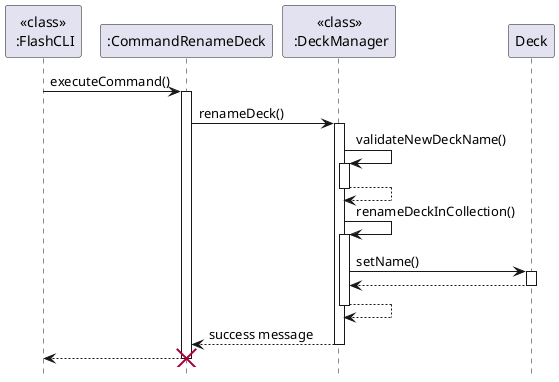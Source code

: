 @startuml

hide footbox
participant "<<class>>\n :FlashCLI" as FlashCLI
participant ":CommandRenameDeck" as CommandRenameDeck
participant "<<class>>\n :DeckManager" as DeckManager
participant Deck

FlashCLI -> CommandRenameDeck: executeCommand()
activate CommandRenameDeck
CommandRenameDeck -> DeckManager: renameDeck()
activate DeckManager

DeckManager -> DeckManager:validateNewDeckName()
activate DeckManager
DeckManager --> DeckManager
deactivate DeckManager

DeckManager -> DeckManager:renameDeckInCollection()
activate DeckManager

DeckManager -> Deck: setName()
activate Deck
Deck --> DeckManager
deactivate Deck
DeckManager --> DeckManager
deactivate DeckManager

DeckManager --> CommandRenameDeck: success message
deactivate DeckManager
CommandRenameDeck --> FlashCLI
deactivate CommandRenameDeck
destroy CommandRenameDeck

@enduml
